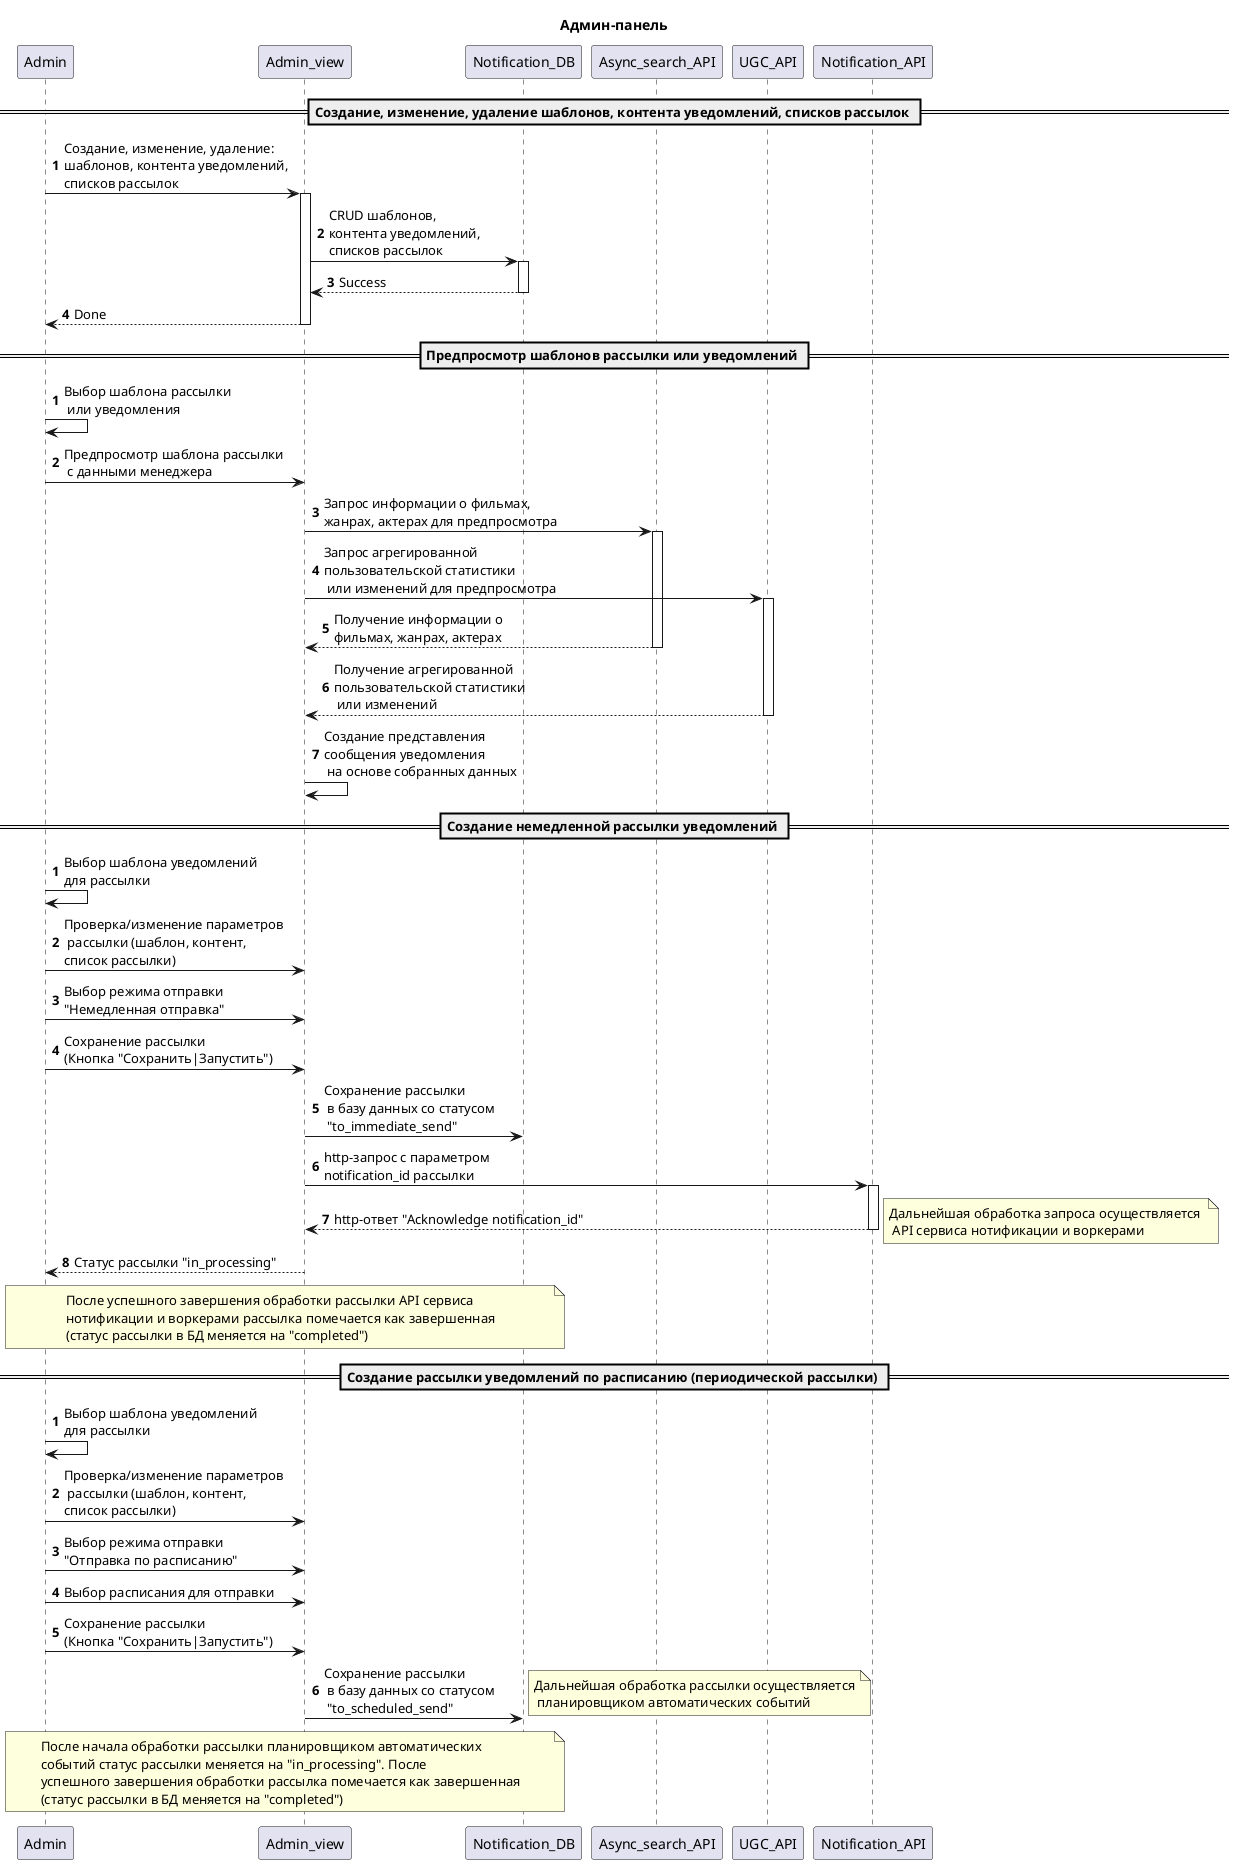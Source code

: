 @startuml
'https://plantuml.com/sequence-diagram

title Админ-панель
== Создание, изменение, удаление шаблонов, контента уведомлений, списков рассылок ==
autonumber
Admin -> Admin_view ++ : Создание, изменение, удаление:\nшаблонов, контента уведомлений,\nсписков рассылок
Admin_view -> Notification_DB ++ : CRUD шаблонов,\nконтента уведомлений,\nсписков рассылок
Admin_view <-- Notification_DB -- : Success
Admin <-- Admin_view -- : Done
== Предпросмотр шаблонов рассылки или уведомлений ==
autonumber
Admin -> Admin: Выбор шаблона рассылки\n или уведомления
Admin -> Admin_view: Предпросмотр шаблона рассылки\n с данными менеджера
Admin_view -> Async_search_API ++ : Запрос информации о фильмах,\nжанрах, актерах для предпросмотра
Admin_view -> UGC_API ++ : Запрос агрегированной\nпользовательской статистики\n или изменений для предпросмотра
Admin_view <-- Async_search_API -- : Получение информации о\nфильмах, жанрах, актерах
Admin_view <-- UGC_API -- : Получение агрегированной\nпользовательской статистики\n или изменений
Admin_view -> Admin_view: Создание представления\nсообщения уведомления\n на основе собранных данных
== Создание немедленной рассылки уведомлений ==
autonumber
Admin -> Admin: Выбор шаблона уведомлений\nдля рассылки
Admin -> Admin_view: Проверка/изменение параметров\n рассылки (шаблон, контент,\nсписок рассылки)
Admin -> Admin_view: Выбор режима отправки\n"Немедленная отправка"
Admin -> Admin_view: Сохранение рассылки\n(Кнопка "Сохранить|Запустить")
Admin_view -> Notification_DB: Сохранение рассылки\n в базу данных со статусом\n "to_immediate_send"
Admin_view -> Notification_API ++ : http-запрос с параметром\nnotification_id рассылки
Admin_view <-- Notification_API -- : http-ответ "Acknowledge notification_id"
note right : Дальнейшая обработка запроса осуществляется \n API сервиса нотификации и воркерами
Admin_view --> Admin: Статус рассылки "in_processing"
note over Admin, Notification_DB
После успешного завершения обработки рассылки API сервиса
нотификации и воркерами рассылка помечается как завершенная
(статус рассылки в БД меняется на "completed")
end note
== Создание рассылки уведомлений по расписанию (периодической рассылки) ==
autonumber
Admin -> Admin: Выбор шаблона уведомлений\nдля рассылки
Admin -> Admin_view: Проверка/изменение параметров\n рассылки (шаблон, контент,\nсписок рассылки)
Admin -> Admin_view: Выбор режима отправки\n"Отправка по расписанию"
Admin -> Admin_view: Выбор расписания для отправки
Admin -> Admin_view: Сохранение рассылки\n(Кнопка "Сохранить|Запустить")
Admin_view -> Notification_DB: Сохранение рассылки\n в базу данных со статусом\n "to_scheduled_send"
note right : Дальнейшая обработка рассылки осуществляется\n планировщиком автоматических событий
note over Admin, Notification_DB
После начала обработки рассылки планировщиком автоматических
событий статус рассылки меняется на "in_processing". После
успешного завершения обработки рассылка помечается как завершенная
(статус рассылки в БД меняется на "completed")
end note
@enduml
